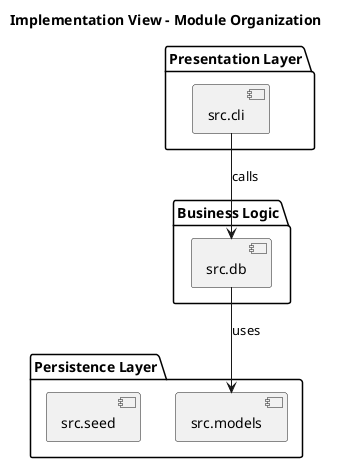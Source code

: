 @startuml implementation_view
title Implementation View - Module Organization
package "Presentation Layer" {
  [src.cli]
}
package "Business Logic" {
  [src.db]
}
package "Persistence Layer" {
  [src.models]
  [src.seed]
}

src.cli --> src.db : calls
src.db --> src.models : uses
@enduml
